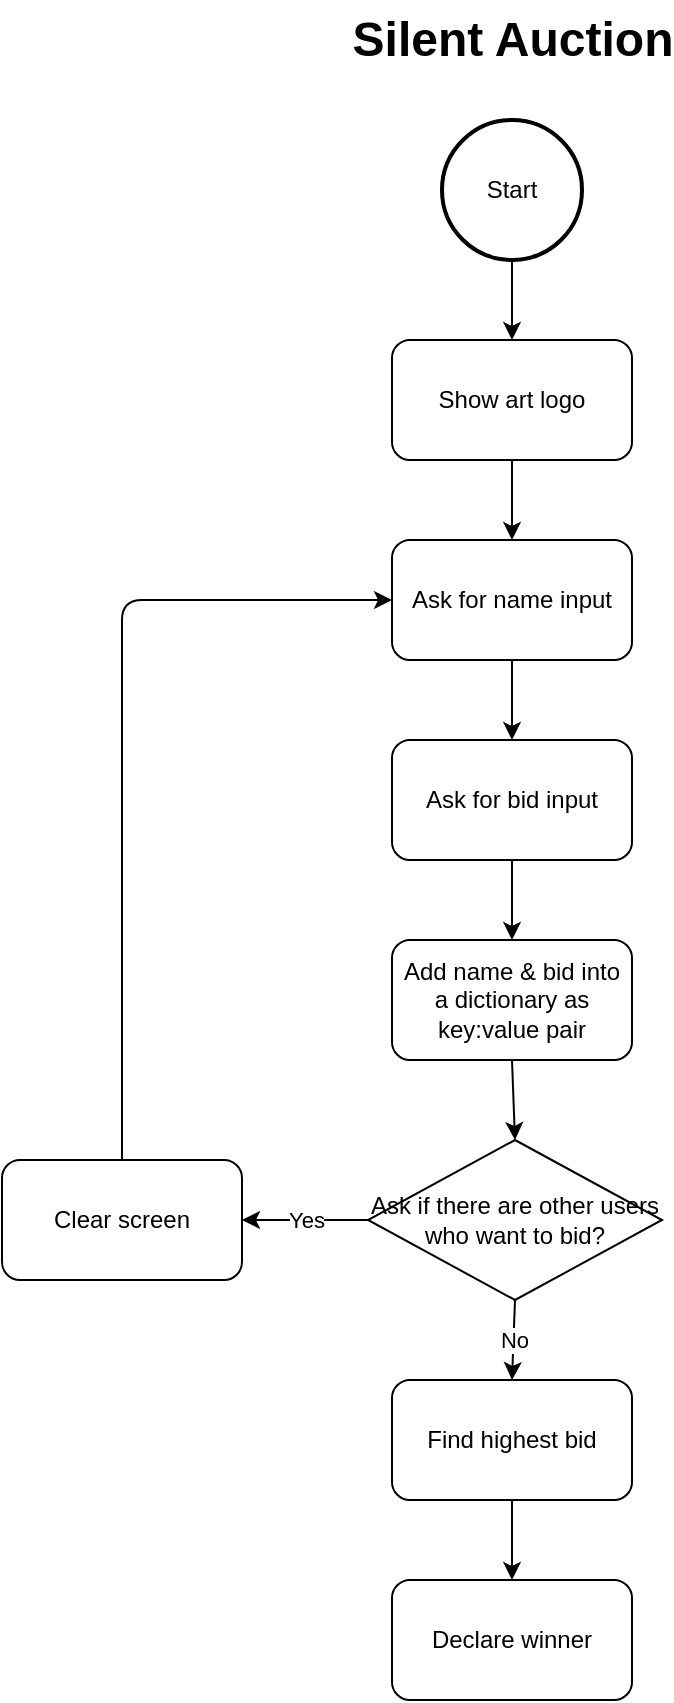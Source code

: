<mxfile version="13.7.9" type="device"><diagram id="-LaYOgbYjDSjJqRtWO0-" name="Page-1"><mxGraphModel dx="1024" dy="592" grid="1" gridSize="10" guides="1" tooltips="1" connect="1" arrows="1" fold="1" page="1" pageScale="1" pageWidth="850" pageHeight="1100" math="0" shadow="0"><root><mxCell id="0"/><mxCell id="1" parent="0"/><mxCell id="gLmUem_6hZbxmvuTicwn-1" value="Start" style="strokeWidth=2;html=1;shape=mxgraph.flowchart.start_2;whiteSpace=wrap;" vertex="1" parent="1"><mxGeometry x="390" y="80" width="70" height="70" as="geometry"/></mxCell><mxCell id="gLmUem_6hZbxmvuTicwn-2" value="Silent Auction" style="text;strokeColor=none;fillColor=none;html=1;fontSize=24;fontStyle=1;verticalAlign=middle;align=center;" vertex="1" parent="1"><mxGeometry x="375" y="20" width="100" height="40" as="geometry"/></mxCell><mxCell id="gLmUem_6hZbxmvuTicwn-3" value="Show art logo" style="rounded=1;whiteSpace=wrap;html=1;" vertex="1" parent="1"><mxGeometry x="365" y="190" width="120" height="60" as="geometry"/></mxCell><mxCell id="gLmUem_6hZbxmvuTicwn-4" value="" style="endArrow=classic;html=1;exitX=0.5;exitY=1;exitDx=0;exitDy=0;exitPerimeter=0;entryX=0.5;entryY=0;entryDx=0;entryDy=0;" edge="1" parent="1" source="gLmUem_6hZbxmvuTicwn-1" target="gLmUem_6hZbxmvuTicwn-3"><mxGeometry width="50" height="50" relative="1" as="geometry"><mxPoint x="400" y="230" as="sourcePoint"/><mxPoint x="450" y="180" as="targetPoint"/></mxGeometry></mxCell><mxCell id="gLmUem_6hZbxmvuTicwn-5" value="Ask for name input" style="rounded=1;whiteSpace=wrap;html=1;" vertex="1" parent="1"><mxGeometry x="365" y="290" width="120" height="60" as="geometry"/></mxCell><mxCell id="gLmUem_6hZbxmvuTicwn-6" value="" style="endArrow=classic;html=1;exitX=0.5;exitY=1;exitDx=0;exitDy=0;entryX=0.5;entryY=0;entryDx=0;entryDy=0;" edge="1" parent="1" source="gLmUem_6hZbxmvuTicwn-3" target="gLmUem_6hZbxmvuTicwn-5"><mxGeometry width="50" height="50" relative="1" as="geometry"><mxPoint x="435" y="160" as="sourcePoint"/><mxPoint x="530" y="280" as="targetPoint"/></mxGeometry></mxCell><mxCell id="gLmUem_6hZbxmvuTicwn-7" value="Ask for bid input" style="rounded=1;whiteSpace=wrap;html=1;" vertex="1" parent="1"><mxGeometry x="365" y="390" width="120" height="60" as="geometry"/></mxCell><mxCell id="gLmUem_6hZbxmvuTicwn-8" value="" style="endArrow=classic;html=1;exitX=0.5;exitY=1;exitDx=0;exitDy=0;entryX=0.5;entryY=0;entryDx=0;entryDy=0;" edge="1" parent="1" source="gLmUem_6hZbxmvuTicwn-5" target="gLmUem_6hZbxmvuTicwn-7"><mxGeometry width="50" height="50" relative="1" as="geometry"><mxPoint x="400" y="430" as="sourcePoint"/><mxPoint x="450" y="380" as="targetPoint"/></mxGeometry></mxCell><mxCell id="gLmUem_6hZbxmvuTicwn-9" value="Add name &amp;amp; bid into a dictionary as key:value pair" style="rounded=1;whiteSpace=wrap;html=1;" vertex="1" parent="1"><mxGeometry x="365" y="490" width="120" height="60" as="geometry"/></mxCell><mxCell id="gLmUem_6hZbxmvuTicwn-10" value="" style="endArrow=classic;html=1;exitX=0.5;exitY=1;exitDx=0;exitDy=0;entryX=0.5;entryY=0;entryDx=0;entryDy=0;" edge="1" parent="1" source="gLmUem_6hZbxmvuTicwn-7" target="gLmUem_6hZbxmvuTicwn-9"><mxGeometry width="50" height="50" relative="1" as="geometry"><mxPoint x="400" y="420" as="sourcePoint"/><mxPoint x="450" y="370" as="targetPoint"/></mxGeometry></mxCell><mxCell id="gLmUem_6hZbxmvuTicwn-11" value="Ask if there are other users who want to bid?" style="rhombus;whiteSpace=wrap;html=1;" vertex="1" parent="1"><mxGeometry x="353" y="590" width="147" height="80" as="geometry"/></mxCell><mxCell id="gLmUem_6hZbxmvuTicwn-12" value="" style="endArrow=classic;html=1;exitX=0.5;exitY=1;exitDx=0;exitDy=0;entryX=0.5;entryY=0;entryDx=0;entryDy=0;" edge="1" parent="1" source="gLmUem_6hZbxmvuTicwn-9" target="gLmUem_6hZbxmvuTicwn-11"><mxGeometry width="50" height="50" relative="1" as="geometry"><mxPoint x="400" y="610" as="sourcePoint"/><mxPoint x="450" y="560" as="targetPoint"/></mxGeometry></mxCell><mxCell id="gLmUem_6hZbxmvuTicwn-13" value="Find highest bid" style="rounded=1;whiteSpace=wrap;html=1;" vertex="1" parent="1"><mxGeometry x="365" y="710" width="120" height="60" as="geometry"/></mxCell><mxCell id="gLmUem_6hZbxmvuTicwn-14" value="Declare winner" style="rounded=1;whiteSpace=wrap;html=1;" vertex="1" parent="1"><mxGeometry x="365" y="810" width="120" height="60" as="geometry"/></mxCell><mxCell id="gLmUem_6hZbxmvuTicwn-15" value="" style="endArrow=classic;html=1;exitX=0.5;exitY=1;exitDx=0;exitDy=0;entryX=0.5;entryY=0;entryDx=0;entryDy=0;" edge="1" parent="1" source="gLmUem_6hZbxmvuTicwn-11" target="gLmUem_6hZbxmvuTicwn-13"><mxGeometry relative="1" as="geometry"><mxPoint x="370" y="680" as="sourcePoint"/><mxPoint x="470" y="680" as="targetPoint"/></mxGeometry></mxCell><mxCell id="gLmUem_6hZbxmvuTicwn-16" value="No" style="edgeLabel;resizable=0;html=1;align=center;verticalAlign=middle;" connectable="0" vertex="1" parent="gLmUem_6hZbxmvuTicwn-15"><mxGeometry relative="1" as="geometry"/></mxCell><mxCell id="gLmUem_6hZbxmvuTicwn-17" value="" style="endArrow=classic;html=1;exitX=0.5;exitY=1;exitDx=0;exitDy=0;entryX=0.5;entryY=0;entryDx=0;entryDy=0;" edge="1" parent="1" source="gLmUem_6hZbxmvuTicwn-13" target="gLmUem_6hZbxmvuTicwn-14"><mxGeometry width="50" height="50" relative="1" as="geometry"><mxPoint x="400" y="710" as="sourcePoint"/><mxPoint x="450" y="660" as="targetPoint"/></mxGeometry></mxCell><mxCell id="gLmUem_6hZbxmvuTicwn-18" value="Clear screen" style="rounded=1;whiteSpace=wrap;html=1;" vertex="1" parent="1"><mxGeometry x="170" y="600" width="120" height="60" as="geometry"/></mxCell><mxCell id="gLmUem_6hZbxmvuTicwn-19" value="" style="endArrow=classic;html=1;exitX=0;exitY=0.5;exitDx=0;exitDy=0;entryX=1;entryY=0.5;entryDx=0;entryDy=0;" edge="1" parent="1" source="gLmUem_6hZbxmvuTicwn-11" target="gLmUem_6hZbxmvuTicwn-18"><mxGeometry relative="1" as="geometry"><mxPoint x="370" y="480" as="sourcePoint"/><mxPoint x="470" y="480" as="targetPoint"/></mxGeometry></mxCell><mxCell id="gLmUem_6hZbxmvuTicwn-20" value="Yes" style="edgeLabel;resizable=0;html=1;align=center;verticalAlign=middle;" connectable="0" vertex="1" parent="gLmUem_6hZbxmvuTicwn-19"><mxGeometry relative="1" as="geometry"/></mxCell><mxCell id="gLmUem_6hZbxmvuTicwn-21" value="" style="endArrow=classic;html=1;exitX=0.5;exitY=0;exitDx=0;exitDy=0;entryX=0;entryY=0.5;entryDx=0;entryDy=0;" edge="1" parent="1" source="gLmUem_6hZbxmvuTicwn-18" target="gLmUem_6hZbxmvuTicwn-5"><mxGeometry width="50" height="50" relative="1" as="geometry"><mxPoint x="400" y="510" as="sourcePoint"/><mxPoint x="450" y="460" as="targetPoint"/><Array as="points"><mxPoint x="230" y="320"/></Array></mxGeometry></mxCell></root></mxGraphModel></diagram></mxfile>